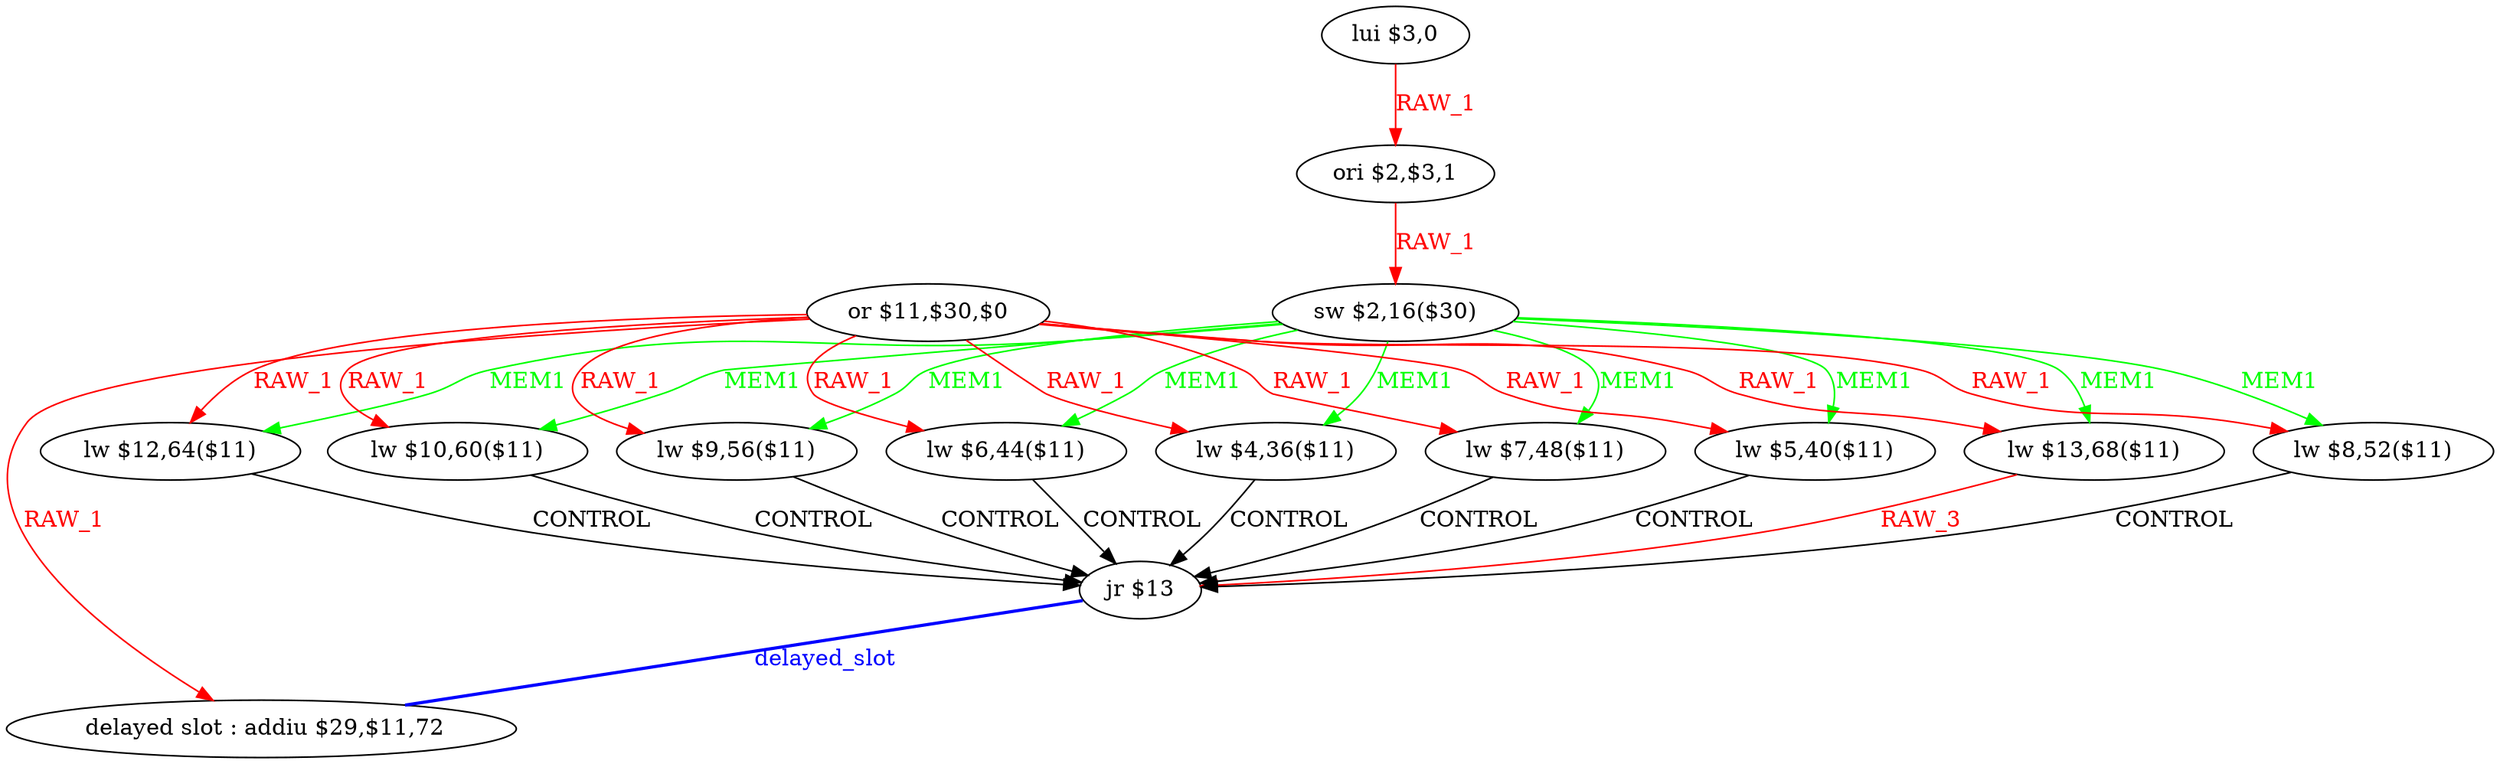 digraph G1 {
node [shape = ellipse];
i14 [label = " delayed slot : addiu $29,$11,72"] ;
i13 ->  i14 [style = bold, dir= none, fontcolor = blue, color = blue, label= "delayed_slot"];
i13 [label = "jr $13"] ;
i0 [label = "lui $3,0"] ;
i0 ->  i1 [color = red, fontcolor = red, label= "RAW_1"];
i1 [label = "ori $2,$3,1"] ;
i1 ->  i3 [color = red, fontcolor = red, label= "RAW_1"];
i3 [label = "sw $2,16($30)"] ;
i3 ->  i4 [color = green, fontcolor = green, label= "MEM1"];
i3 ->  i5 [color = green, fontcolor = green, label= "MEM1"];
i3 ->  i6 [color = green, fontcolor = green, label= "MEM1"];
i3 ->  i7 [color = green, fontcolor = green, label= "MEM1"];
i3 ->  i8 [color = green, fontcolor = green, label= "MEM1"];
i3 ->  i9 [color = green, fontcolor = green, label= "MEM1"];
i3 ->  i10 [color = green, fontcolor = green, label= "MEM1"];
i3 ->  i11 [color = green, fontcolor = green, label= "MEM1"];
i3 ->  i12 [color = green, fontcolor = green, label= "MEM1"];
i4 [label = "lw $13,68($11)"] ;
i4 ->  i13 [color = red, fontcolor = red, label= "RAW_3"];
i5 [label = "lw $12,64($11)"] ;
i5 ->  i13 [label= "CONTROL"];
i6 [label = "lw $10,60($11)"] ;
i6 ->  i13 [label= "CONTROL"];
i7 [label = "lw $9,56($11)"] ;
i7 ->  i13 [label= "CONTROL"];
i8 [label = "lw $8,52($11)"] ;
i8 ->  i13 [label= "CONTROL"];
i9 [label = "lw $7,48($11)"] ;
i9 ->  i13 [label= "CONTROL"];
i10 [label = "lw $6,44($11)"] ;
i10 ->  i13 [label= "CONTROL"];
i11 [label = "lw $5,40($11)"] ;
i11 ->  i13 [label= "CONTROL"];
i12 [label = "lw $4,36($11)"] ;
i12 ->  i13 [label= "CONTROL"];
i2 [label = "or $11,$30,$0"] ;
i2 ->  i4 [color = red, fontcolor = red, label= "RAW_1"];
i2 ->  i5 [color = red, fontcolor = red, label= "RAW_1"];
i2 ->  i6 [color = red, fontcolor = red, label= "RAW_1"];
i2 ->  i7 [color = red, fontcolor = red, label= "RAW_1"];
i2 ->  i8 [color = red, fontcolor = red, label= "RAW_1"];
i2 ->  i9 [color = red, fontcolor = red, label= "RAW_1"];
i2 ->  i10 [color = red, fontcolor = red, label= "RAW_1"];
i2 ->  i11 [color = red, fontcolor = red, label= "RAW_1"];
i2 ->  i12 [color = red, fontcolor = red, label= "RAW_1"];
i2 ->  i14 [color = red, fontcolor = red, label= "RAW_1"];
}
